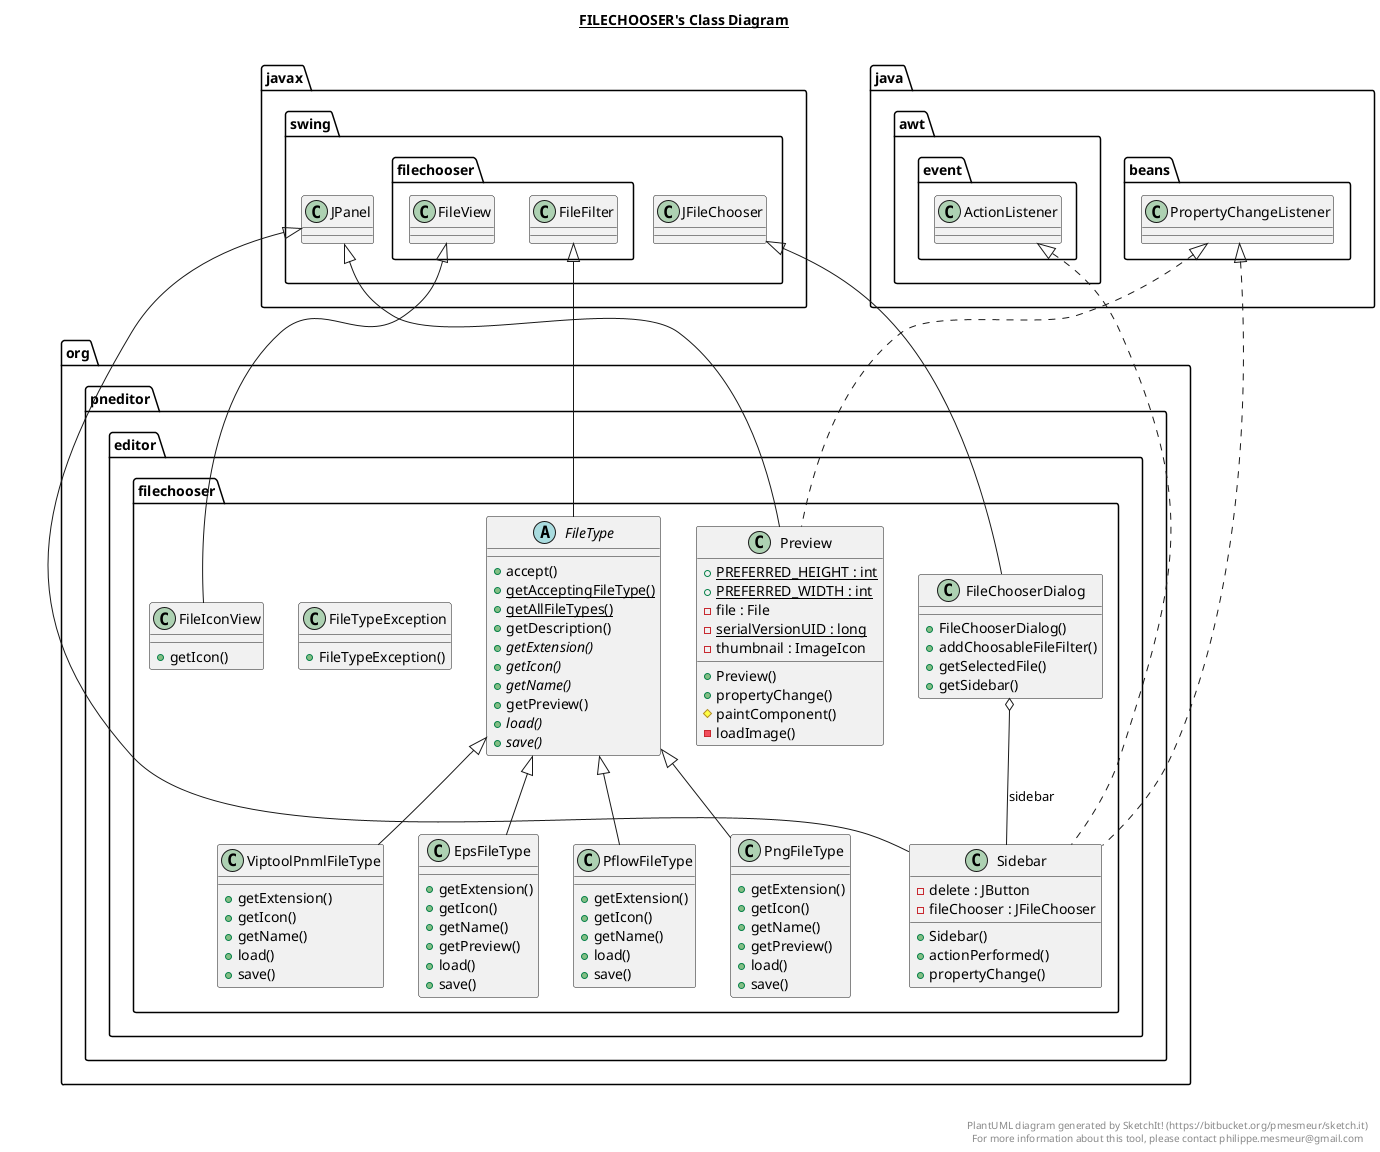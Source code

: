 @startuml

title __FILECHOOSER's Class Diagram__\n

  namespace org.pneditor.editor {
    namespace filechooser {
      class org.pneditor.editor.filechooser.EpsFileType {
          + getExtension()
          + getIcon()
          + getName()
          + getPreview()
          + load()
          + save()
      }
    }
  }
  

  namespace org.pneditor.editor {
    namespace filechooser {
      class org.pneditor.editor.filechooser.FileChooserDialog {
          + FileChooserDialog()
          + addChoosableFileFilter()
          + getSelectedFile()
          + getSidebar()
      }
    }
  }
  

  namespace org.pneditor.editor {
    namespace filechooser {
      class org.pneditor.editor.filechooser.FileIconView {
          + getIcon()
      }
    }
  }
  

  namespace org.pneditor.editor {
    namespace filechooser {
      abstract class org.pneditor.editor.filechooser.FileType {
          + accept()
          {static} + getAcceptingFileType()
          {static} + getAllFileTypes()
          + getDescription()
          {abstract} + getExtension()
          {abstract} + getIcon()
          {abstract} + getName()
          + getPreview()
          {abstract} + load()
          {abstract} + save()
      }
    }
  }
  

  namespace org.pneditor.editor {
    namespace filechooser {
      class org.pneditor.editor.filechooser.FileTypeException {
          + FileTypeException()
      }
    }
  }
  

  namespace org.pneditor.editor {
    namespace filechooser {
      class org.pneditor.editor.filechooser.PflowFileType {
          + getExtension()
          + getIcon()
          + getName()
          + load()
          + save()
      }
    }
  }
  

  namespace org.pneditor.editor {
    namespace filechooser {
      class org.pneditor.editor.filechooser.PngFileType {
          + getExtension()
          + getIcon()
          + getName()
          + getPreview()
          + load()
          + save()
      }
    }
  }
  

  namespace org.pneditor.editor {
    namespace filechooser {
      class org.pneditor.editor.filechooser.Preview {
          {static} + PREFERRED_HEIGHT : int
          {static} + PREFERRED_WIDTH : int
          - file : File
          {static} - serialVersionUID : long
          - thumbnail : ImageIcon
          + Preview()
          + propertyChange()
          # paintComponent()
          - loadImage()
      }
    }
  }
  

  namespace org.pneditor.editor {
    namespace filechooser {
      class org.pneditor.editor.filechooser.Sidebar {
          - delete : JButton
          - fileChooser : JFileChooser
          + Sidebar()
          + actionPerformed()
          + propertyChange()
      }
    }
  }
  

  namespace org.pneditor.editor {
    namespace filechooser {
      class org.pneditor.editor.filechooser.ViptoolPnmlFileType {
          + getExtension()
          + getIcon()
          + getName()
          + load()
          + save()
      }
    }
  }
  

  org.pneditor.editor.filechooser.EpsFileType -up-|> org.pneditor.editor.filechooser.FileType
  org.pneditor.editor.filechooser.FileChooserDialog -up-|> javax.swing.JFileChooser
  org.pneditor.editor.filechooser.FileChooserDialog o-- org.pneditor.editor.filechooser.Sidebar : sidebar
  org.pneditor.editor.filechooser.FileIconView -up-|> javax.swing.filechooser.FileView
  org.pneditor.editor.filechooser.FileType -up-|> javax.swing.filechooser.FileFilter
  org.pneditor.editor.filechooser.PflowFileType -up-|> org.pneditor.editor.filechooser.FileType
  org.pneditor.editor.filechooser.PngFileType -up-|> org.pneditor.editor.filechooser.FileType
  org.pneditor.editor.filechooser.Preview .up.|> java.beans.PropertyChangeListener
  org.pneditor.editor.filechooser.Preview -up-|> javax.swing.JPanel
  org.pneditor.editor.filechooser.Sidebar .up.|> java.awt.event.ActionListener
  org.pneditor.editor.filechooser.Sidebar .up.|> java.beans.PropertyChangeListener
  org.pneditor.editor.filechooser.Sidebar -up-|> javax.swing.JPanel
  org.pneditor.editor.filechooser.ViptoolPnmlFileType -up-|> org.pneditor.editor.filechooser.FileType


right footer


PlantUML diagram generated by SketchIt! (https://bitbucket.org/pmesmeur/sketch.it)
For more information about this tool, please contact philippe.mesmeur@gmail.com
endfooter

@enduml
